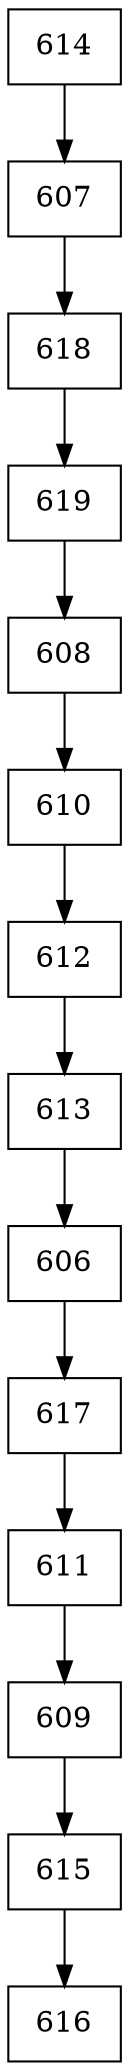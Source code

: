 digraph G {
  node [shape=record];
  node0 [label="{614}"];
  node0 -> node1;
  node1 [label="{607}"];
  node1 -> node2;
  node2 [label="{618}"];
  node2 -> node3;
  node3 [label="{619}"];
  node3 -> node4;
  node4 [label="{608}"];
  node4 -> node5;
  node5 [label="{610}"];
  node5 -> node6;
  node6 [label="{612}"];
  node6 -> node7;
  node7 [label="{613}"];
  node7 -> node8;
  node8 [label="{606}"];
  node8 -> node9;
  node9 [label="{617}"];
  node9 -> node10;
  node10 [label="{611}"];
  node10 -> node11;
  node11 [label="{609}"];
  node11 -> node12;
  node12 [label="{615}"];
  node12 -> node13;
  node13 [label="{616}"];
}
